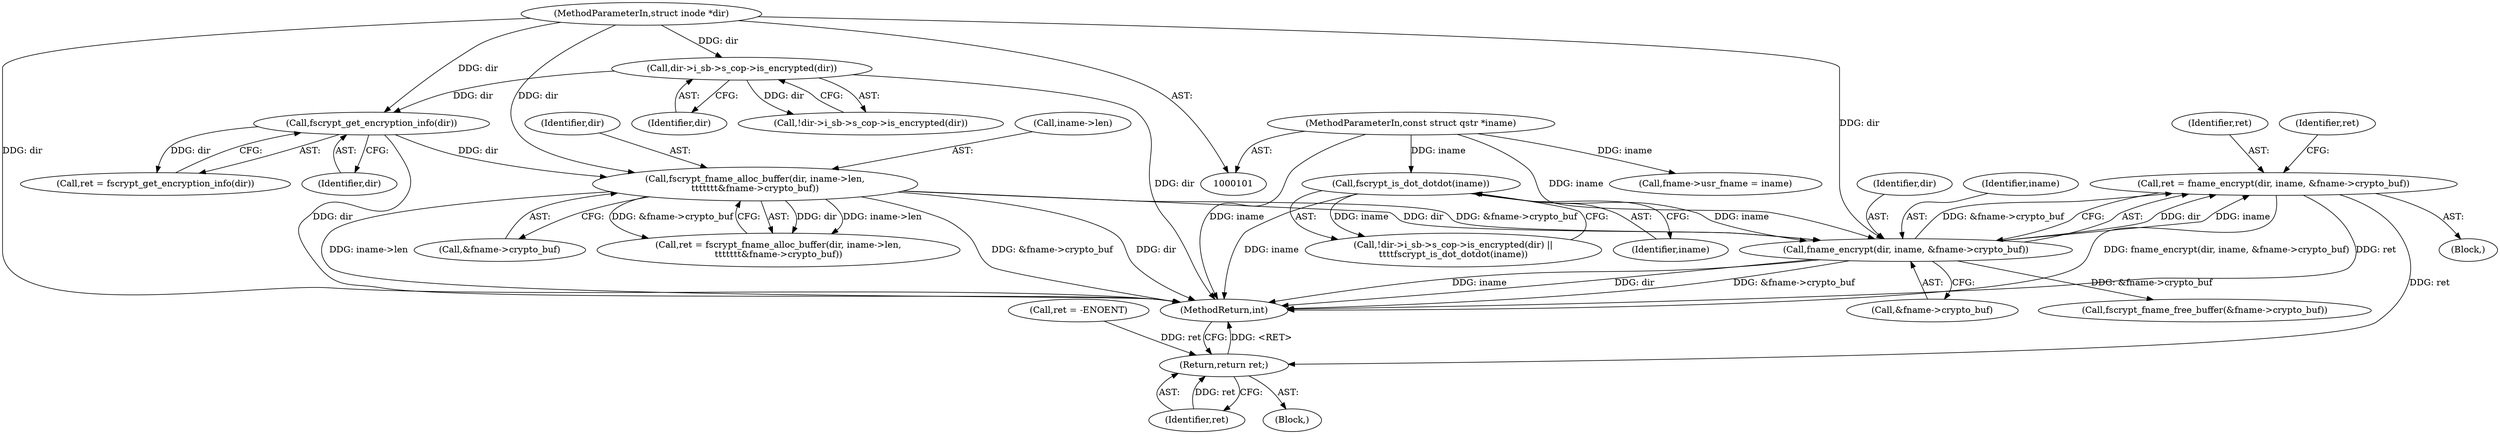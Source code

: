 digraph "0_linux_1b53cf9815bb4744958d41f3795d5d5a1d365e2d_0@API" {
"1000188" [label="(Call,ret = fname_encrypt(dir, iname, &fname->crypto_buf))"];
"1000190" [label="(Call,fname_encrypt(dir, iname, &fname->crypto_buf))"];
"1000175" [label="(Call,fscrypt_fname_alloc_buffer(dir, iname->len,\n\t\t\t\t\t\t\t&fname->crypto_buf))"];
"1000157" [label="(Call,fscrypt_get_encryption_info(dir))"];
"1000128" [label="(Call,dir->i_sb->s_cop->is_encrypted(dir))"];
"1000102" [label="(MethodParameterIn,struct inode *dir)"];
"1000130" [label="(Call,fscrypt_is_dot_dotdot(iname))"];
"1000103" [label="(MethodParameterIn,const struct qstr *iname)"];
"1000375" [label="(Return,return ret;)"];
"1000191" [label="(Identifier,dir)"];
"1000155" [label="(Call,ret = fscrypt_get_encryption_info(dir))"];
"1000180" [label="(Call,&fname->crypto_buf)"];
"1000193" [label="(Call,&fname->crypto_buf)"];
"1000173" [label="(Call,ret = fscrypt_fname_alloc_buffer(dir, iname->len,\n\t\t\t\t\t\t\t&fname->crypto_buf))"];
"1000376" [label="(Identifier,ret)"];
"1000198" [label="(Identifier,ret)"];
"1000176" [label="(Identifier,dir)"];
"1000177" [label="(Call,iname->len)"];
"1000157" [label="(Call,fscrypt_get_encryption_info(dir))"];
"1000127" [label="(Call,!dir->i_sb->s_cop->is_encrypted(dir))"];
"1000304" [label="(Call,ret = -ENOENT)"];
"1000158" [label="(Identifier,dir)"];
"1000189" [label="(Identifier,ret)"];
"1000106" [label="(Block,)"];
"1000190" [label="(Call,fname_encrypt(dir, iname, &fname->crypto_buf))"];
"1000370" [label="(Call,fscrypt_fname_free_buffer(&fname->crypto_buf))"];
"1000129" [label="(Identifier,dir)"];
"1000188" [label="(Call,ret = fname_encrypt(dir, iname, &fname->crypto_buf))"];
"1000103" [label="(MethodParameterIn,const struct qstr *iname)"];
"1000126" [label="(Call,!dir->i_sb->s_cop->is_encrypted(dir) ||\n\t\t\t\tfscrypt_is_dot_dotdot(iname))"];
"1000377" [label="(MethodReturn,int)"];
"1000375" [label="(Return,return ret;)"];
"1000192" [label="(Identifier,iname)"];
"1000130" [label="(Call,fscrypt_is_dot_dotdot(iname))"];
"1000120" [label="(Call,fname->usr_fname = iname)"];
"1000102" [label="(MethodParameterIn,struct inode *dir)"];
"1000128" [label="(Call,dir->i_sb->s_cop->is_encrypted(dir))"];
"1000175" [label="(Call,fscrypt_fname_alloc_buffer(dir, iname->len,\n\t\t\t\t\t\t\t&fname->crypto_buf))"];
"1000172" [label="(Block,)"];
"1000131" [label="(Identifier,iname)"];
"1000188" -> "1000172"  [label="AST: "];
"1000188" -> "1000190"  [label="CFG: "];
"1000189" -> "1000188"  [label="AST: "];
"1000190" -> "1000188"  [label="AST: "];
"1000198" -> "1000188"  [label="CFG: "];
"1000188" -> "1000377"  [label="DDG: fname_encrypt(dir, iname, &fname->crypto_buf)"];
"1000188" -> "1000377"  [label="DDG: ret"];
"1000190" -> "1000188"  [label="DDG: dir"];
"1000190" -> "1000188"  [label="DDG: iname"];
"1000190" -> "1000188"  [label="DDG: &fname->crypto_buf"];
"1000188" -> "1000375"  [label="DDG: ret"];
"1000190" -> "1000193"  [label="CFG: "];
"1000191" -> "1000190"  [label="AST: "];
"1000192" -> "1000190"  [label="AST: "];
"1000193" -> "1000190"  [label="AST: "];
"1000190" -> "1000377"  [label="DDG: dir"];
"1000190" -> "1000377"  [label="DDG: &fname->crypto_buf"];
"1000190" -> "1000377"  [label="DDG: iname"];
"1000175" -> "1000190"  [label="DDG: dir"];
"1000175" -> "1000190"  [label="DDG: &fname->crypto_buf"];
"1000102" -> "1000190"  [label="DDG: dir"];
"1000130" -> "1000190"  [label="DDG: iname"];
"1000103" -> "1000190"  [label="DDG: iname"];
"1000190" -> "1000370"  [label="DDG: &fname->crypto_buf"];
"1000175" -> "1000173"  [label="AST: "];
"1000175" -> "1000180"  [label="CFG: "];
"1000176" -> "1000175"  [label="AST: "];
"1000177" -> "1000175"  [label="AST: "];
"1000180" -> "1000175"  [label="AST: "];
"1000173" -> "1000175"  [label="CFG: "];
"1000175" -> "1000377"  [label="DDG: &fname->crypto_buf"];
"1000175" -> "1000377"  [label="DDG: dir"];
"1000175" -> "1000377"  [label="DDG: iname->len"];
"1000175" -> "1000173"  [label="DDG: dir"];
"1000175" -> "1000173"  [label="DDG: iname->len"];
"1000175" -> "1000173"  [label="DDG: &fname->crypto_buf"];
"1000157" -> "1000175"  [label="DDG: dir"];
"1000102" -> "1000175"  [label="DDG: dir"];
"1000157" -> "1000155"  [label="AST: "];
"1000157" -> "1000158"  [label="CFG: "];
"1000158" -> "1000157"  [label="AST: "];
"1000155" -> "1000157"  [label="CFG: "];
"1000157" -> "1000377"  [label="DDG: dir"];
"1000157" -> "1000155"  [label="DDG: dir"];
"1000128" -> "1000157"  [label="DDG: dir"];
"1000102" -> "1000157"  [label="DDG: dir"];
"1000128" -> "1000127"  [label="AST: "];
"1000128" -> "1000129"  [label="CFG: "];
"1000129" -> "1000128"  [label="AST: "];
"1000127" -> "1000128"  [label="CFG: "];
"1000128" -> "1000377"  [label="DDG: dir"];
"1000128" -> "1000127"  [label="DDG: dir"];
"1000102" -> "1000128"  [label="DDG: dir"];
"1000102" -> "1000101"  [label="AST: "];
"1000102" -> "1000377"  [label="DDG: dir"];
"1000130" -> "1000126"  [label="AST: "];
"1000130" -> "1000131"  [label="CFG: "];
"1000131" -> "1000130"  [label="AST: "];
"1000126" -> "1000130"  [label="CFG: "];
"1000130" -> "1000377"  [label="DDG: iname"];
"1000130" -> "1000126"  [label="DDG: iname"];
"1000103" -> "1000130"  [label="DDG: iname"];
"1000103" -> "1000101"  [label="AST: "];
"1000103" -> "1000377"  [label="DDG: iname"];
"1000103" -> "1000120"  [label="DDG: iname"];
"1000375" -> "1000106"  [label="AST: "];
"1000375" -> "1000376"  [label="CFG: "];
"1000376" -> "1000375"  [label="AST: "];
"1000377" -> "1000375"  [label="CFG: "];
"1000375" -> "1000377"  [label="DDG: <RET>"];
"1000376" -> "1000375"  [label="DDG: ret"];
"1000304" -> "1000375"  [label="DDG: ret"];
}
